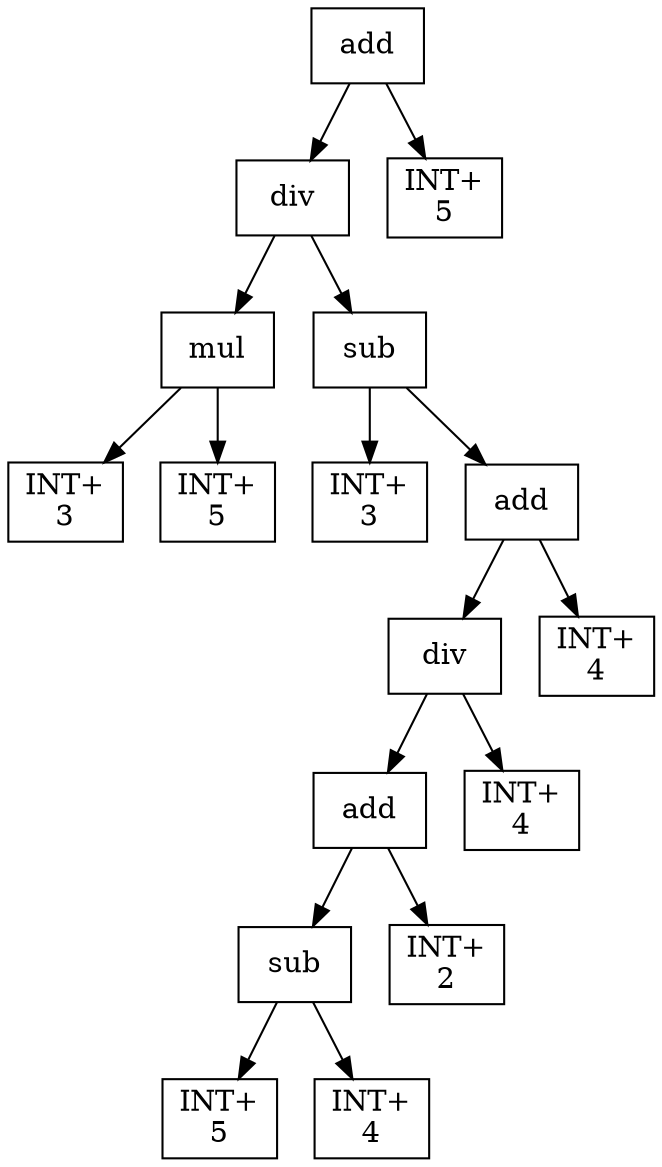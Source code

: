 digraph expr {
  node [shape=box];
  n1 [label="add"];
  n2 [label="div"];
  n3 [label="mul"];
  n4 [label="INT+\n3"];
  n5 [label="INT+\n5"];
  n3 -> n4;
  n3 -> n5;
  n6 [label="sub"];
  n7 [label="INT+\n3"];
  n8 [label="add"];
  n9 [label="div"];
  n10 [label="add"];
  n11 [label="sub"];
  n12 [label="INT+\n5"];
  n13 [label="INT+\n4"];
  n11 -> n12;
  n11 -> n13;
  n14 [label="INT+\n2"];
  n10 -> n11;
  n10 -> n14;
  n15 [label="INT+\n4"];
  n9 -> n10;
  n9 -> n15;
  n16 [label="INT+\n4"];
  n8 -> n9;
  n8 -> n16;
  n6 -> n7;
  n6 -> n8;
  n2 -> n3;
  n2 -> n6;
  n17 [label="INT+\n5"];
  n1 -> n2;
  n1 -> n17;
}